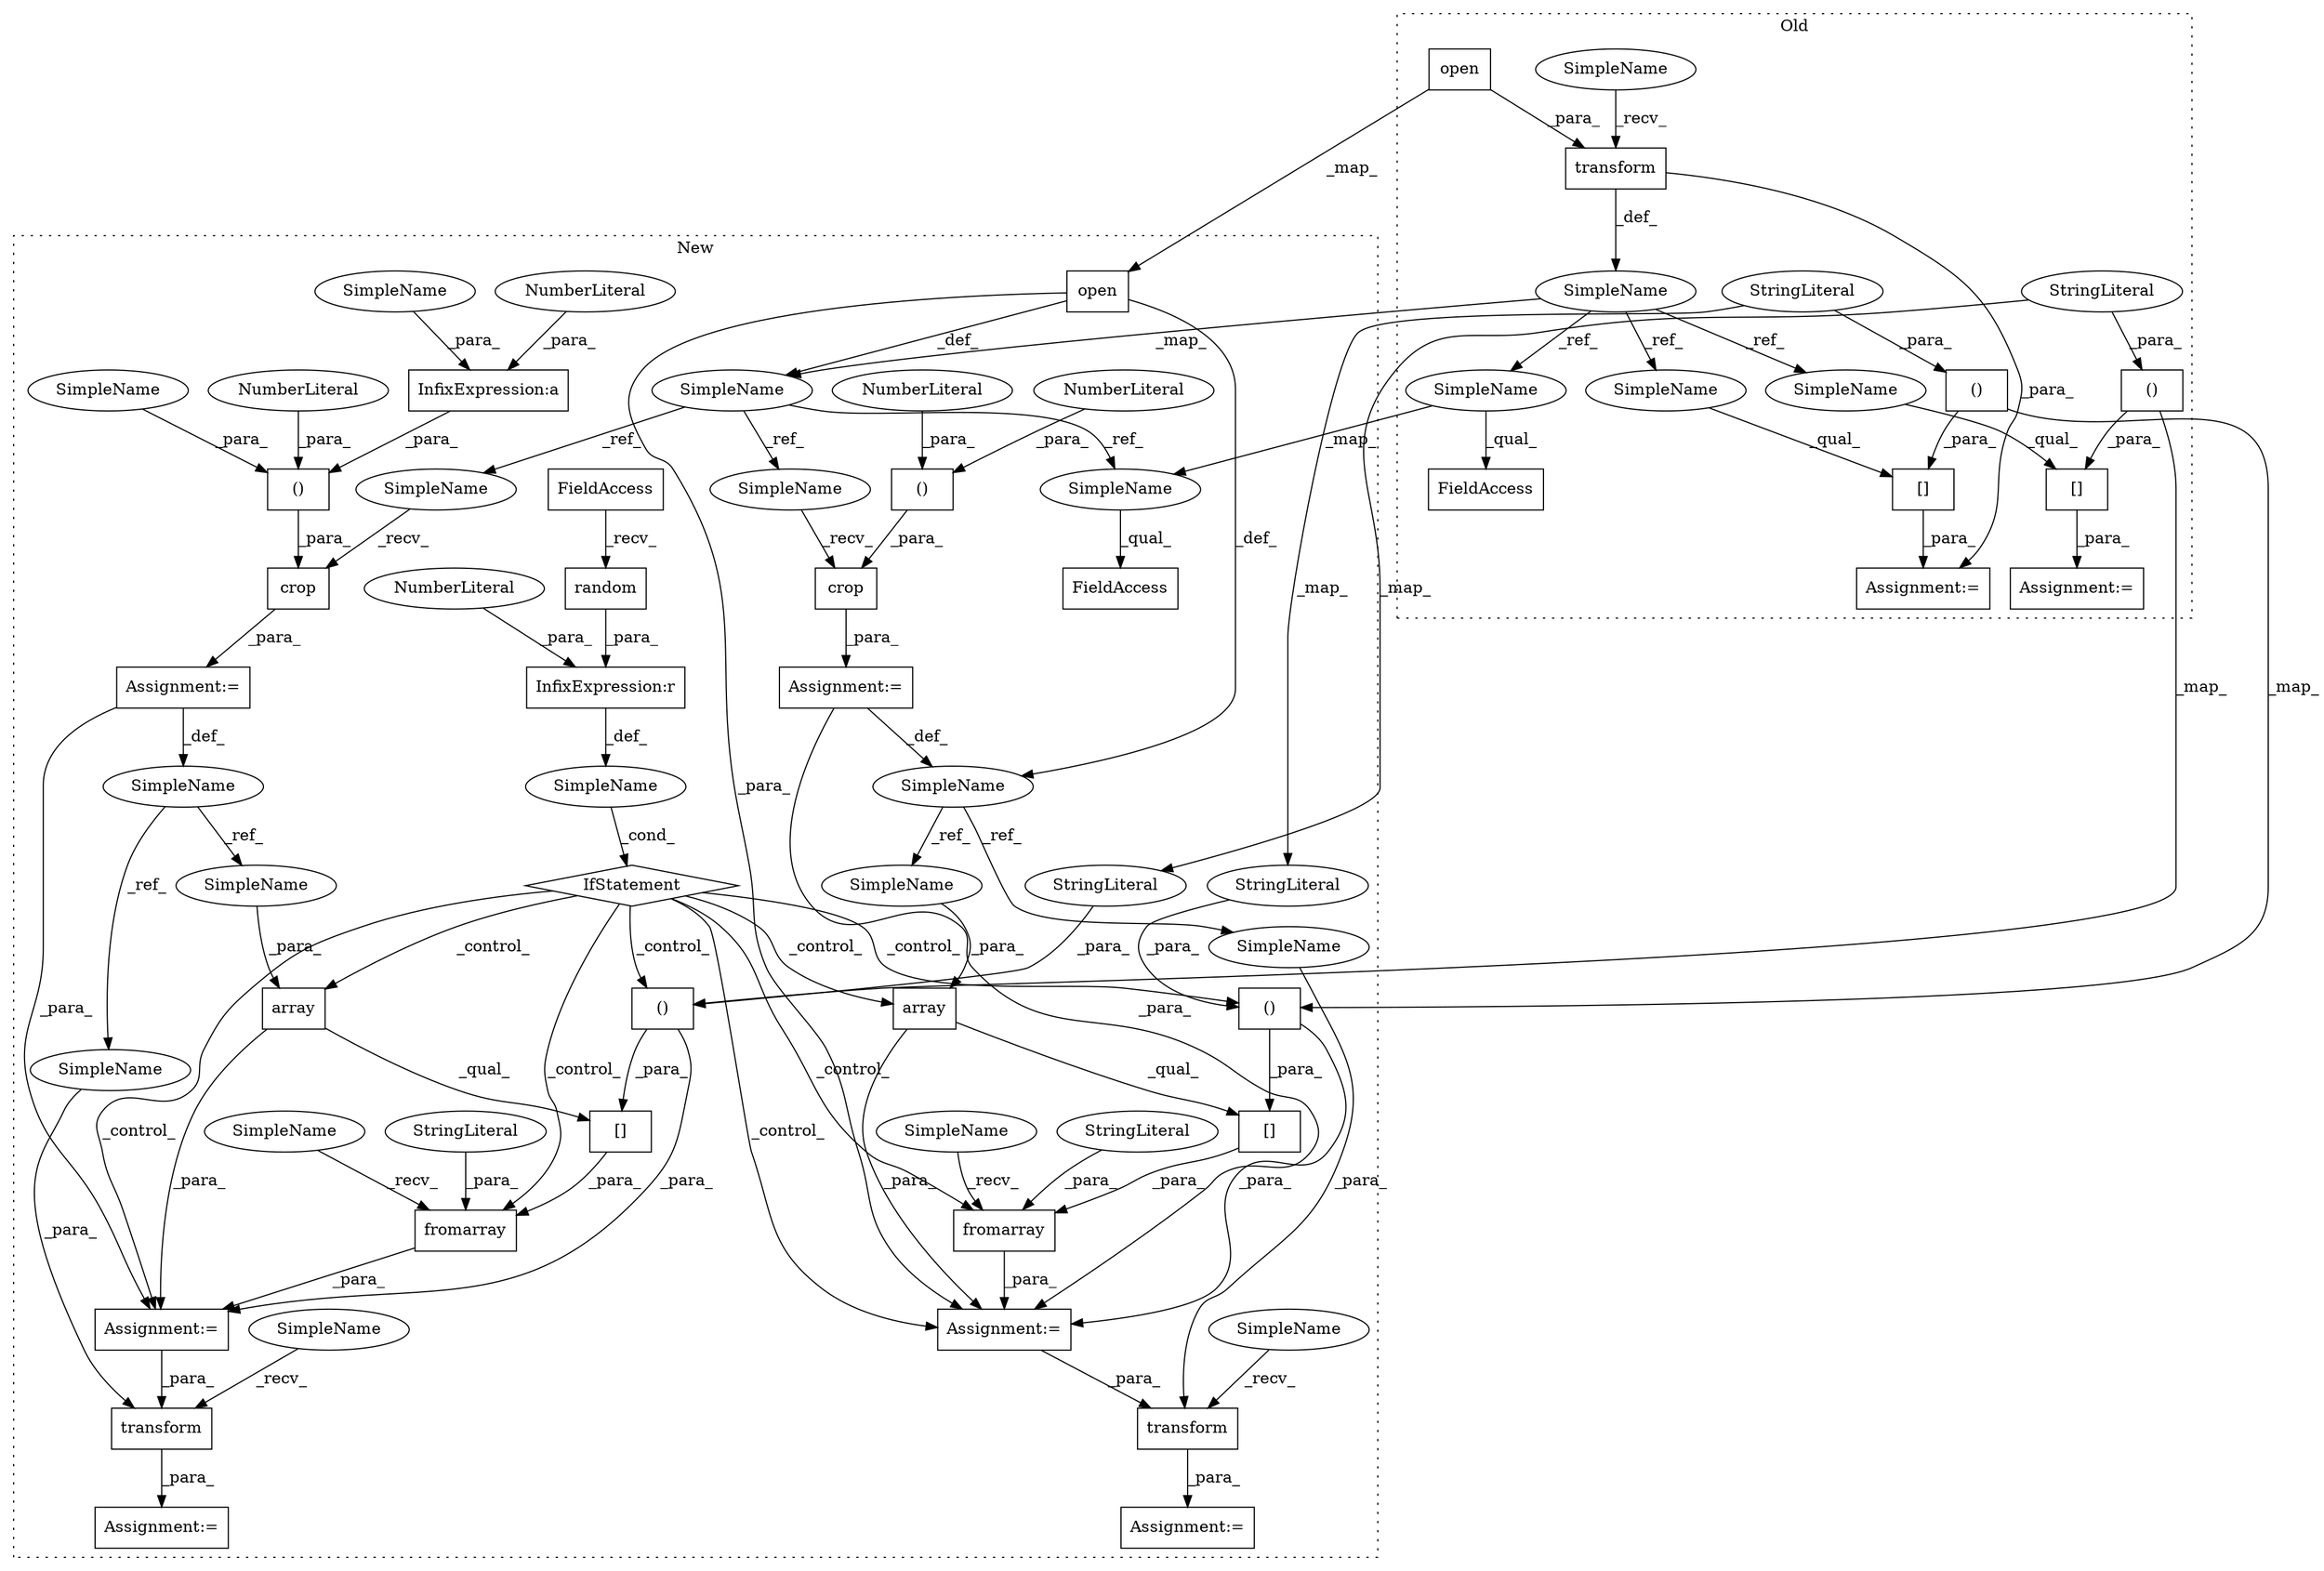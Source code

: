 digraph G {
subgraph cluster0 {
1 [label="transform" a="32" s="551,610" l="10,1" shape="box"];
3 [label="Assignment:=" a="7" s="702" l="1" shape="box"];
8 [label="[]" a="2" s="703,797" l="14,2" shape="box"];
13 [label="open" a="32" s="567,609" l="5,1" shape="box"];
20 [label="[]" a="2" s="812,906" l="14,2" shape="box"];
21 [label="SimpleName" a="42" s="537" l="8" shape="ellipse"];
32 [label="FieldAccess" a="22" s="653" l="14" shape="box"];
37 [label="()" a="106" s="717" l="80" shape="box"];
41 [label="()" a="106" s="826" l="80" shape="box"];
42 [label="Assignment:=" a="7" s="811" l="1" shape="box"];
48 [label="StringLiteral" a="45" s="717" l="22" shape="ellipse"];
50 [label="StringLiteral" a="45" s="826" l="22" shape="ellipse"];
55 [label="SimpleName" a="42" s="812" l="8" shape="ellipse"];
56 [label="SimpleName" a="42" s="703" l="8" shape="ellipse"];
57 [label="SimpleName" a="42" s="653" l="8" shape="ellipse"];
58 [label="SimpleName" a="42" s="546" l="4" shape="ellipse"];
label = "Old";
style="dotted";
}
subgraph cluster1 {
2 [label="()" a="106" s="625" l="49" shape="box"];
4 [label="Assignment:=" a="7" s="610" l="1" shape="box"];
5 [label="[]" a="2" s="822,924" l="26,2" shape="box"];
6 [label="Assignment:=" a="7" s="1091" l="1" shape="box"];
7 [label="crop" a="32" s="615,674" l="10,2" shape="box"];
9 [label="NumberLiteral" a="34" s="625" l="1" shape="ellipse"];
10 [label="NumberLiteral" a="34" s="639" l="1" shape="ellipse"];
11 [label="fromarray" a="32" s="812,932" l="10,1" shape="box"];
12 [label="open" a="32" s="520,562" l="5,1" shape="box"];
14 [label="[]" a="2" s="963,1065" l="26,2" shape="box"];
15 [label="()" a="106" s="702" l="49" shape="box"];
16 [label="fromarray" a="32" s="953,1073" l="10,1" shape="box"];
17 [label="InfixExpression:a" a="27" s="704" l="3" shape="box"];
18 [label="NumberLiteral" a="34" s="707" l="1" shape="ellipse"];
19 [label="NumberLiteral" a="34" s="722" l="1" shape="ellipse"];
22 [label="SimpleName" a="42" s="510" l="3" shape="ellipse"];
23 [label="SimpleName" a="42" s="" l="" shape="ellipse"];
24 [label="random" a="32" s="776" l="8" shape="box"];
25 [label="transform" a="32" s="1097,1112" l="10,1" shape="box"];
26 [label="InfixExpression:r" a="27" s="784" l="3" shape="box"];
27 [label="NumberLiteral" a="34" s="787" l="3" shape="ellipse"];
28 [label="transform" a="32" s="1130,1145" l="10,1" shape="box"];
29 [label="array" a="32" s="969,980" l="6,1" shape="box"];
30 [label="FieldAccess" a="22" s="763" l="5" shape="box"];
31 [label="array" a="32" s="828,839" l="6,1" shape="box"];
33 [label="FieldAccess" a="22" s="591" l="8" shape="box"];
34 [label="IfStatement" a="25" s="759,790" l="4,2" shape="diamond"];
35 [label="SimpleName" a="42" s="682" l="5" shape="ellipse"];
36 [label="SimpleName" a="42" s="605" l="5" shape="ellipse"];
38 [label="()" a="106" s="989" l="76" shape="box"];
39 [label="StringLiteral" a="45" s="927" l="5" shape="ellipse"];
40 [label="()" a="106" s="848" l="76" shape="box"];
43 [label="Assignment:=" a="7" s="805" l="1" shape="box"];
44 [label="StringLiteral" a="45" s="1068" l="5" shape="ellipse"];
45 [label="Assignment:=" a="7" s="687" l="1" shape="box"];
46 [label="Assignment:=" a="7" s="946" l="1" shape="box"];
47 [label="StringLiteral" a="45" s="1018" l="18" shape="ellipse"];
49 [label="StringLiteral" a="45" s="877" l="18" shape="ellipse"];
51 [label="Assignment:=" a="7" s="1124" l="1" shape="box"];
52 [label="crop" a="32" s="692,751" l="10,2" shape="box"];
53 [label="SimpleName" a="42" s="1107" l="5" shape="ellipse"];
54 [label="SimpleName" a="42" s="834" l="5" shape="ellipse"];
59 [label="SimpleName" a="42" s="611" l="3" shape="ellipse"];
60 [label="SimpleName" a="42" s="688" l="3" shape="ellipse"];
61 [label="SimpleName" a="42" s="591" l="3" shape="ellipse"];
62 [label="SimpleName" a="42" s="1092" l="4" shape="ellipse"];
63 [label="SimpleName" a="42" s="1125" l="4" shape="ellipse"];
64 [label="SimpleName" a="42" s="736" l="1" shape="ellipse"];
65 [label="SimpleName" a="42" s="703" l="1" shape="ellipse"];
66 [label="SimpleName" a="42" s="947" l="5" shape="ellipse"];
67 [label="SimpleName" a="42" s="806" l="5" shape="ellipse"];
68 [label="SimpleName" a="42" s="1140" l="5" shape="ellipse"];
69 [label="SimpleName" a="42" s="975" l="5" shape="ellipse"];
label = "New";
style="dotted";
}
1 -> 42 [label="_para_"];
1 -> 21 [label="_def_"];
2 -> 7 [label="_para_"];
4 -> 36 [label="_def_"];
4 -> 43 [label="_para_"];
5 -> 11 [label="_para_"];
7 -> 4 [label="_para_"];
8 -> 3 [label="_para_"];
9 -> 2 [label="_para_"];
10 -> 2 [label="_para_"];
11 -> 43 [label="_para_"];
12 -> 36 [label="_def_"];
12 -> 43 [label="_para_"];
12 -> 22 [label="_def_"];
13 -> 12 [label="_map_"];
13 -> 1 [label="_para_"];
14 -> 16 [label="_para_"];
15 -> 52 [label="_para_"];
16 -> 46 [label="_para_"];
17 -> 15 [label="_para_"];
18 -> 17 [label="_para_"];
19 -> 15 [label="_para_"];
20 -> 42 [label="_para_"];
21 -> 55 [label="_ref_"];
21 -> 56 [label="_ref_"];
21 -> 57 [label="_ref_"];
21 -> 22 [label="_map_"];
22 -> 60 [label="_ref_"];
22 -> 61 [label="_ref_"];
22 -> 59 [label="_ref_"];
23 -> 34 [label="_cond_"];
24 -> 26 [label="_para_"];
25 -> 6 [label="_para_"];
26 -> 23 [label="_def_"];
27 -> 26 [label="_para_"];
28 -> 51 [label="_para_"];
29 -> 46 [label="_para_"];
29 -> 14 [label="_qual_"];
30 -> 24 [label="_recv_"];
31 -> 43 [label="_para_"];
31 -> 5 [label="_qual_"];
34 -> 40 [label="_control_"];
34 -> 43 [label="_control_"];
34 -> 16 [label="_control_"];
34 -> 31 [label="_control_"];
34 -> 46 [label="_control_"];
34 -> 29 [label="_control_"];
34 -> 38 [label="_control_"];
34 -> 11 [label="_control_"];
35 -> 69 [label="_ref_"];
35 -> 68 [label="_ref_"];
36 -> 53 [label="_ref_"];
36 -> 54 [label="_ref_"];
37 -> 38 [label="_map_"];
37 -> 8 [label="_para_"];
38 -> 46 [label="_para_"];
38 -> 14 [label="_para_"];
39 -> 11 [label="_para_"];
40 -> 5 [label="_para_"];
40 -> 43 [label="_para_"];
41 -> 40 [label="_map_"];
41 -> 20 [label="_para_"];
43 -> 25 [label="_para_"];
44 -> 16 [label="_para_"];
45 -> 35 [label="_def_"];
45 -> 46 [label="_para_"];
46 -> 28 [label="_para_"];
47 -> 38 [label="_para_"];
48 -> 47 [label="_map_"];
48 -> 37 [label="_para_"];
49 -> 40 [label="_para_"];
50 -> 49 [label="_map_"];
50 -> 41 [label="_para_"];
52 -> 45 [label="_para_"];
53 -> 25 [label="_para_"];
54 -> 31 [label="_para_"];
55 -> 20 [label="_qual_"];
56 -> 8 [label="_qual_"];
57 -> 32 [label="_qual_"];
57 -> 61 [label="_map_"];
58 -> 1 [label="_recv_"];
59 -> 7 [label="_recv_"];
60 -> 52 [label="_recv_"];
61 -> 33 [label="_qual_"];
62 -> 25 [label="_recv_"];
63 -> 28 [label="_recv_"];
64 -> 15 [label="_para_"];
65 -> 17 [label="_para_"];
66 -> 16 [label="_recv_"];
67 -> 11 [label="_recv_"];
68 -> 28 [label="_para_"];
69 -> 29 [label="_para_"];
}